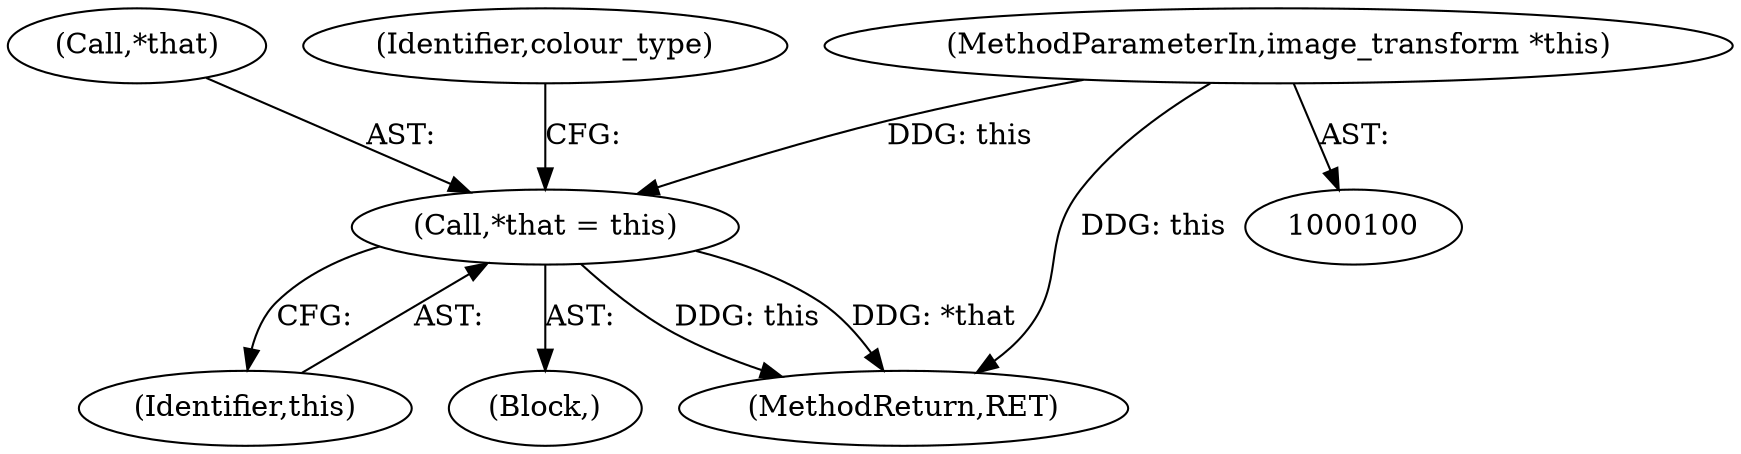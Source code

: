 digraph "0_Android_9d4853418ab2f754c2b63e091c29c5529b8b86ca_85@pointer" {
"1000114" [label="(Call,*that = this)"];
"1000101" [label="(MethodParameterIn,image_transform *this)"];
"1000114" [label="(Call,*that = this)"];
"1000101" [label="(MethodParameterIn,image_transform *this)"];
"1000115" [label="(Call,*that)"];
"1000117" [label="(Identifier,this)"];
"1000121" [label="(Identifier,colour_type)"];
"1000105" [label="(Block,)"];
"1000124" [label="(MethodReturn,RET)"];
"1000114" -> "1000105"  [label="AST: "];
"1000114" -> "1000117"  [label="CFG: "];
"1000115" -> "1000114"  [label="AST: "];
"1000117" -> "1000114"  [label="AST: "];
"1000121" -> "1000114"  [label="CFG: "];
"1000114" -> "1000124"  [label="DDG: this"];
"1000114" -> "1000124"  [label="DDG: *that"];
"1000101" -> "1000114"  [label="DDG: this"];
"1000101" -> "1000100"  [label="AST: "];
"1000101" -> "1000124"  [label="DDG: this"];
}
